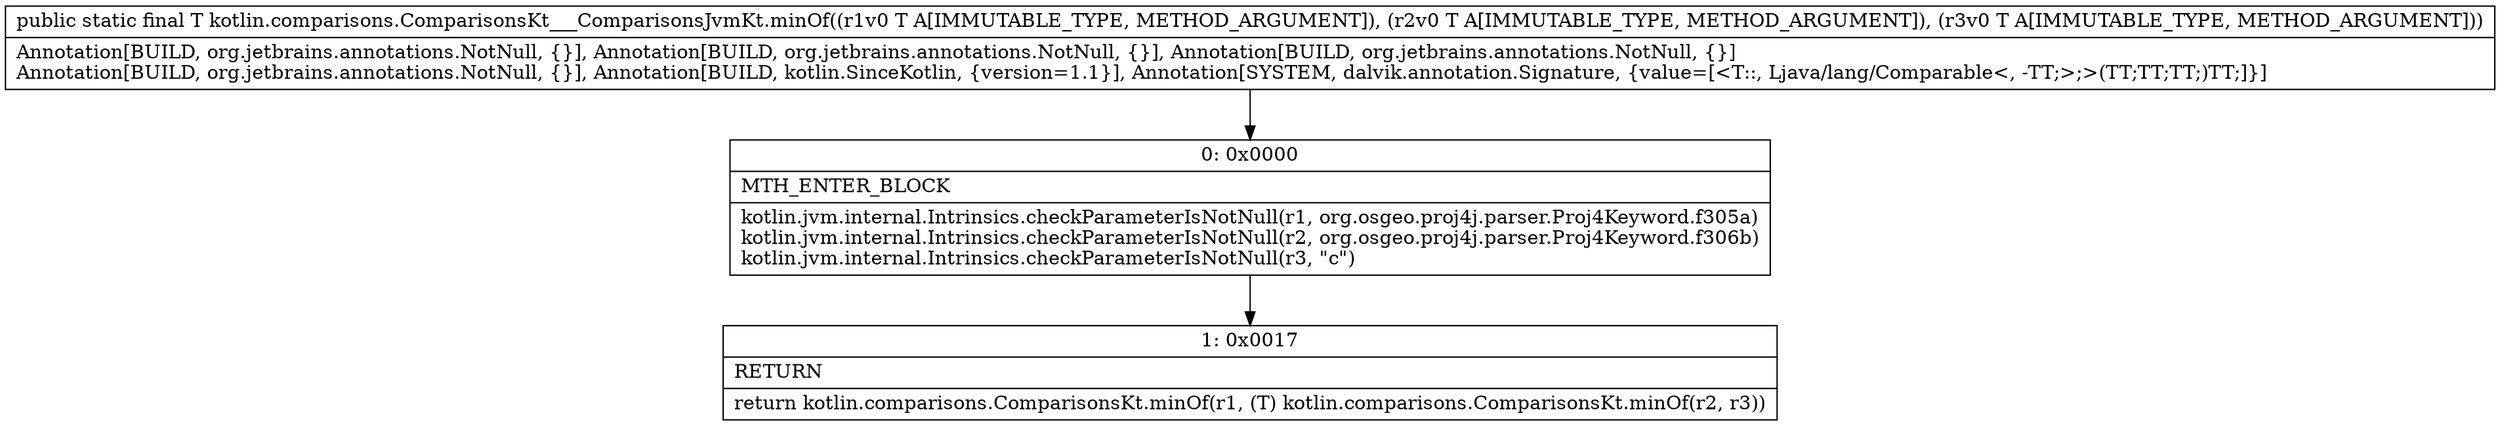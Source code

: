 digraph "CFG forkotlin.comparisons.ComparisonsKt___ComparisonsJvmKt.minOf(Ljava\/lang\/Comparable;Ljava\/lang\/Comparable;Ljava\/lang\/Comparable;)Ljava\/lang\/Comparable;" {
Node_0 [shape=record,label="{0\:\ 0x0000|MTH_ENTER_BLOCK\l|kotlin.jvm.internal.Intrinsics.checkParameterIsNotNull(r1, org.osgeo.proj4j.parser.Proj4Keyword.f305a)\lkotlin.jvm.internal.Intrinsics.checkParameterIsNotNull(r2, org.osgeo.proj4j.parser.Proj4Keyword.f306b)\lkotlin.jvm.internal.Intrinsics.checkParameterIsNotNull(r3, \"c\")\l}"];
Node_1 [shape=record,label="{1\:\ 0x0017|RETURN\l|return kotlin.comparisons.ComparisonsKt.minOf(r1, (T) kotlin.comparisons.ComparisonsKt.minOf(r2, r3))\l}"];
MethodNode[shape=record,label="{public static final T kotlin.comparisons.ComparisonsKt___ComparisonsJvmKt.minOf((r1v0 T A[IMMUTABLE_TYPE, METHOD_ARGUMENT]), (r2v0 T A[IMMUTABLE_TYPE, METHOD_ARGUMENT]), (r3v0 T A[IMMUTABLE_TYPE, METHOD_ARGUMENT]))  | Annotation[BUILD, org.jetbrains.annotations.NotNull, \{\}], Annotation[BUILD, org.jetbrains.annotations.NotNull, \{\}], Annotation[BUILD, org.jetbrains.annotations.NotNull, \{\}]\lAnnotation[BUILD, org.jetbrains.annotations.NotNull, \{\}], Annotation[BUILD, kotlin.SinceKotlin, \{version=1.1\}], Annotation[SYSTEM, dalvik.annotation.Signature, \{value=[\<T::, Ljava\/lang\/Comparable\<, \-TT;\>;\>(TT;TT;TT;)TT;]\}]\l}"];
MethodNode -> Node_0;
Node_0 -> Node_1;
}

